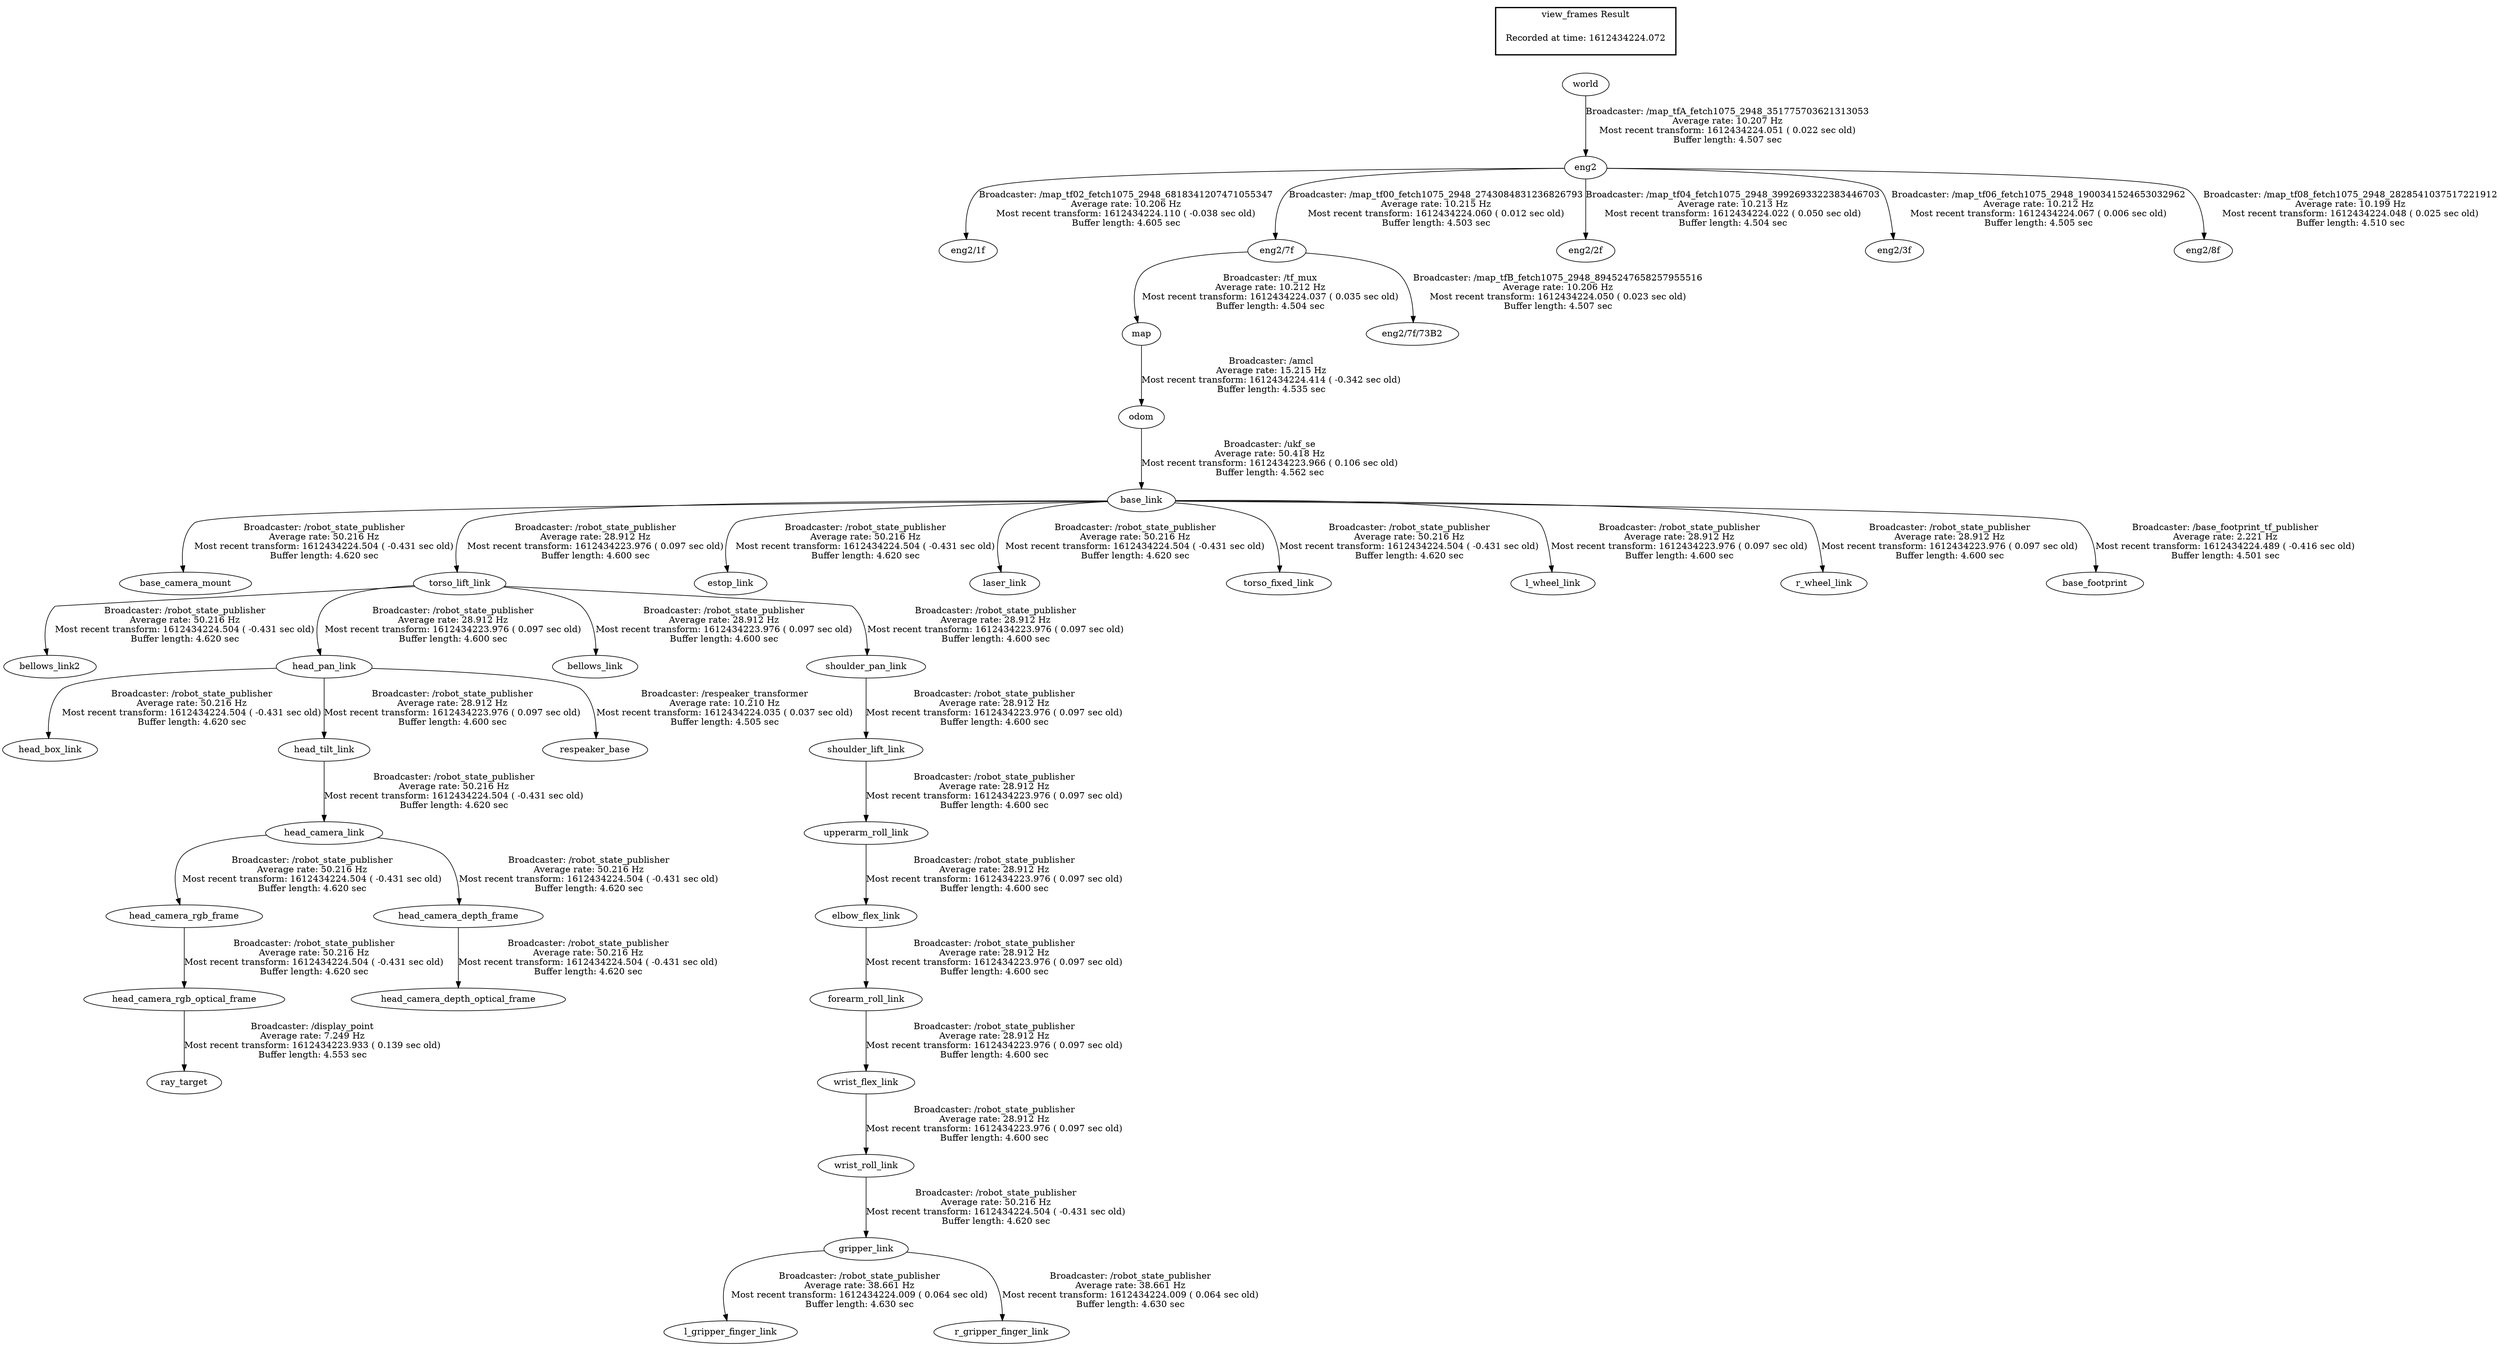 digraph G {
"gripper_link" -> "l_gripper_finger_link"[label="Broadcaster: /robot_state_publisher\nAverage rate: 38.661 Hz\nMost recent transform: 1612434224.009 ( 0.064 sec old)\nBuffer length: 4.630 sec\n"];
"wrist_roll_link" -> "gripper_link"[label="Broadcaster: /robot_state_publisher\nAverage rate: 50.216 Hz\nMost recent transform: 1612434224.504 ( -0.431 sec old)\nBuffer length: 4.620 sec\n"];
"gripper_link" -> "r_gripper_finger_link"[label="Broadcaster: /robot_state_publisher\nAverage rate: 38.661 Hz\nMost recent transform: 1612434224.009 ( 0.064 sec old)\nBuffer length: 4.630 sec\n"];
"eng2" -> "eng2/1f"[label="Broadcaster: /map_tf02_fetch1075_2948_6818341207471055347\nAverage rate: 10.206 Hz\nMost recent transform: 1612434224.110 ( -0.038 sec old)\nBuffer length: 4.605 sec\n"];
"world" -> "eng2"[label="Broadcaster: /map_tfA_fetch1075_2948_351775703621313053\nAverage rate: 10.207 Hz\nMost recent transform: 1612434224.051 ( 0.022 sec old)\nBuffer length: 4.507 sec\n"];
"head_camera_rgb_optical_frame" -> "ray_target"[label="Broadcaster: /display_point\nAverage rate: 7.249 Hz\nMost recent transform: 1612434223.933 ( 0.139 sec old)\nBuffer length: 4.553 sec\n"];
"head_camera_rgb_frame" -> "head_camera_rgb_optical_frame"[label="Broadcaster: /robot_state_publisher\nAverage rate: 50.216 Hz\nMost recent transform: 1612434224.504 ( -0.431 sec old)\nBuffer length: 4.620 sec\n"];
"eng2/7f" -> "map"[label="Broadcaster: /tf_mux\nAverage rate: 10.212 Hz\nMost recent transform: 1612434224.037 ( 0.035 sec old)\nBuffer length: 4.504 sec\n"];
"eng2" -> "eng2/7f"[label="Broadcaster: /map_tf00_fetch1075_2948_2743084831236826793\nAverage rate: 10.215 Hz\nMost recent transform: 1612434224.060 ( 0.012 sec old)\nBuffer length: 4.503 sec\n"];
"odom" -> "base_link"[label="Broadcaster: /ukf_se\nAverage rate: 50.418 Hz\nMost recent transform: 1612434223.966 ( 0.106 sec old)\nBuffer length: 4.562 sec\n"];
"map" -> "odom"[label="Broadcaster: /amcl\nAverage rate: 15.215 Hz\nMost recent transform: 1612434224.414 ( -0.342 sec old)\nBuffer length: 4.535 sec\n"];
"base_link" -> "base_camera_mount"[label="Broadcaster: /robot_state_publisher\nAverage rate: 50.216 Hz\nMost recent transform: 1612434224.504 ( -0.431 sec old)\nBuffer length: 4.620 sec\n"];
"torso_lift_link" -> "bellows_link2"[label="Broadcaster: /robot_state_publisher\nAverage rate: 50.216 Hz\nMost recent transform: 1612434224.504 ( -0.431 sec old)\nBuffer length: 4.620 sec\n"];
"base_link" -> "torso_lift_link"[label="Broadcaster: /robot_state_publisher\nAverage rate: 28.912 Hz\nMost recent transform: 1612434223.976 ( 0.097 sec old)\nBuffer length: 4.600 sec\n"];
"base_link" -> "estop_link"[label="Broadcaster: /robot_state_publisher\nAverage rate: 50.216 Hz\nMost recent transform: 1612434224.504 ( -0.431 sec old)\nBuffer length: 4.620 sec\n"];
"wrist_flex_link" -> "wrist_roll_link"[label="Broadcaster: /robot_state_publisher\nAverage rate: 28.912 Hz\nMost recent transform: 1612434223.976 ( 0.097 sec old)\nBuffer length: 4.600 sec\n"];
"head_pan_link" -> "head_box_link"[label="Broadcaster: /robot_state_publisher\nAverage rate: 50.216 Hz\nMost recent transform: 1612434224.504 ( -0.431 sec old)\nBuffer length: 4.620 sec\n"];
"torso_lift_link" -> "head_pan_link"[label="Broadcaster: /robot_state_publisher\nAverage rate: 28.912 Hz\nMost recent transform: 1612434223.976 ( 0.097 sec old)\nBuffer length: 4.600 sec\n"];
"head_camera_link" -> "head_camera_depth_frame"[label="Broadcaster: /robot_state_publisher\nAverage rate: 50.216 Hz\nMost recent transform: 1612434224.504 ( -0.431 sec old)\nBuffer length: 4.620 sec\n"];
"head_tilt_link" -> "head_camera_link"[label="Broadcaster: /robot_state_publisher\nAverage rate: 50.216 Hz\nMost recent transform: 1612434224.504 ( -0.431 sec old)\nBuffer length: 4.620 sec\n"];
"head_camera_depth_frame" -> "head_camera_depth_optical_frame"[label="Broadcaster: /robot_state_publisher\nAverage rate: 50.216 Hz\nMost recent transform: 1612434224.504 ( -0.431 sec old)\nBuffer length: 4.620 sec\n"];
"head_pan_link" -> "head_tilt_link"[label="Broadcaster: /robot_state_publisher\nAverage rate: 28.912 Hz\nMost recent transform: 1612434223.976 ( 0.097 sec old)\nBuffer length: 4.600 sec\n"];
"head_camera_link" -> "head_camera_rgb_frame"[label="Broadcaster: /robot_state_publisher\nAverage rate: 50.216 Hz\nMost recent transform: 1612434224.504 ( -0.431 sec old)\nBuffer length: 4.620 sec\n"];
"base_link" -> "laser_link"[label="Broadcaster: /robot_state_publisher\nAverage rate: 50.216 Hz\nMost recent transform: 1612434224.504 ( -0.431 sec old)\nBuffer length: 4.620 sec\n"];
"base_link" -> "torso_fixed_link"[label="Broadcaster: /robot_state_publisher\nAverage rate: 50.216 Hz\nMost recent transform: 1612434224.504 ( -0.431 sec old)\nBuffer length: 4.620 sec\n"];
"torso_lift_link" -> "bellows_link"[label="Broadcaster: /robot_state_publisher\nAverage rate: 28.912 Hz\nMost recent transform: 1612434223.976 ( 0.097 sec old)\nBuffer length: 4.600 sec\n"];
"upperarm_roll_link" -> "elbow_flex_link"[label="Broadcaster: /robot_state_publisher\nAverage rate: 28.912 Hz\nMost recent transform: 1612434223.976 ( 0.097 sec old)\nBuffer length: 4.600 sec\n"];
"shoulder_lift_link" -> "upperarm_roll_link"[label="Broadcaster: /robot_state_publisher\nAverage rate: 28.912 Hz\nMost recent transform: 1612434223.976 ( 0.097 sec old)\nBuffer length: 4.600 sec\n"];
"elbow_flex_link" -> "forearm_roll_link"[label="Broadcaster: /robot_state_publisher\nAverage rate: 28.912 Hz\nMost recent transform: 1612434223.976 ( 0.097 sec old)\nBuffer length: 4.600 sec\n"];
"base_link" -> "l_wheel_link"[label="Broadcaster: /robot_state_publisher\nAverage rate: 28.912 Hz\nMost recent transform: 1612434223.976 ( 0.097 sec old)\nBuffer length: 4.600 sec\n"];
"base_link" -> "r_wheel_link"[label="Broadcaster: /robot_state_publisher\nAverage rate: 28.912 Hz\nMost recent transform: 1612434223.976 ( 0.097 sec old)\nBuffer length: 4.600 sec\n"];
"shoulder_pan_link" -> "shoulder_lift_link"[label="Broadcaster: /robot_state_publisher\nAverage rate: 28.912 Hz\nMost recent transform: 1612434223.976 ( 0.097 sec old)\nBuffer length: 4.600 sec\n"];
"torso_lift_link" -> "shoulder_pan_link"[label="Broadcaster: /robot_state_publisher\nAverage rate: 28.912 Hz\nMost recent transform: 1612434223.976 ( 0.097 sec old)\nBuffer length: 4.600 sec\n"];
"forearm_roll_link" -> "wrist_flex_link"[label="Broadcaster: /robot_state_publisher\nAverage rate: 28.912 Hz\nMost recent transform: 1612434223.976 ( 0.097 sec old)\nBuffer length: 4.600 sec\n"];
"eng2" -> "eng2/2f"[label="Broadcaster: /map_tf04_fetch1075_2948_3992693322383446703\nAverage rate: 10.213 Hz\nMost recent transform: 1612434224.022 ( 0.050 sec old)\nBuffer length: 4.504 sec\n"];
"head_pan_link" -> "respeaker_base"[label="Broadcaster: /respeaker_transformer\nAverage rate: 10.210 Hz\nMost recent transform: 1612434224.035 ( 0.037 sec old)\nBuffer length: 4.505 sec\n"];
"eng2" -> "eng2/3f"[label="Broadcaster: /map_tf06_fetch1075_2948_1900341524653032962\nAverage rate: 10.212 Hz\nMost recent transform: 1612434224.067 ( 0.006 sec old)\nBuffer length: 4.505 sec\n"];
"eng2/7f" -> "eng2/7f/73B2"[label="Broadcaster: /map_tfB_fetch1075_2948_8945247658257955516\nAverage rate: 10.206 Hz\nMost recent transform: 1612434224.050 ( 0.023 sec old)\nBuffer length: 4.507 sec\n"];
"eng2" -> "eng2/8f"[label="Broadcaster: /map_tf08_fetch1075_2948_2828541037517221912\nAverage rate: 10.199 Hz\nMost recent transform: 1612434224.048 ( 0.025 sec old)\nBuffer length: 4.510 sec\n"];
"base_link" -> "base_footprint"[label="Broadcaster: /base_footprint_tf_publisher\nAverage rate: 2.221 Hz\nMost recent transform: 1612434224.489 ( -0.416 sec old)\nBuffer length: 4.501 sec\n"];
edge [style=invis];
 subgraph cluster_legend { style=bold; color=black; label ="view_frames Result";
"Recorded at time: 1612434224.072"[ shape=plaintext ] ;
 }->"world";
}